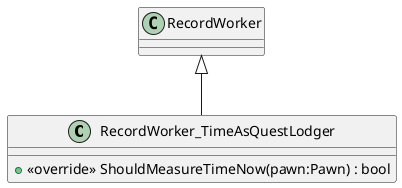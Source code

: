 @startuml
class RecordWorker_TimeAsQuestLodger {
    + <<override>> ShouldMeasureTimeNow(pawn:Pawn) : bool
}
RecordWorker <|-- RecordWorker_TimeAsQuestLodger
@enduml
